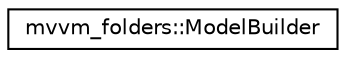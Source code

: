 digraph "Graphical Class Hierarchy"
{
 // LATEX_PDF_SIZE
  edge [fontname="Helvetica",fontsize="10",labelfontname="Helvetica",labelfontsize="10"];
  node [fontname="Helvetica",fontsize="10",shape=record];
  rankdir="LR";
  Node0 [label="mvvm_folders::ModelBuilder",height=0.2,width=0.4,color="black", fillcolor="white", style="filled",URL="$classmvvm__folders_1_1_model_builder.html",tooltip=" "];
}
